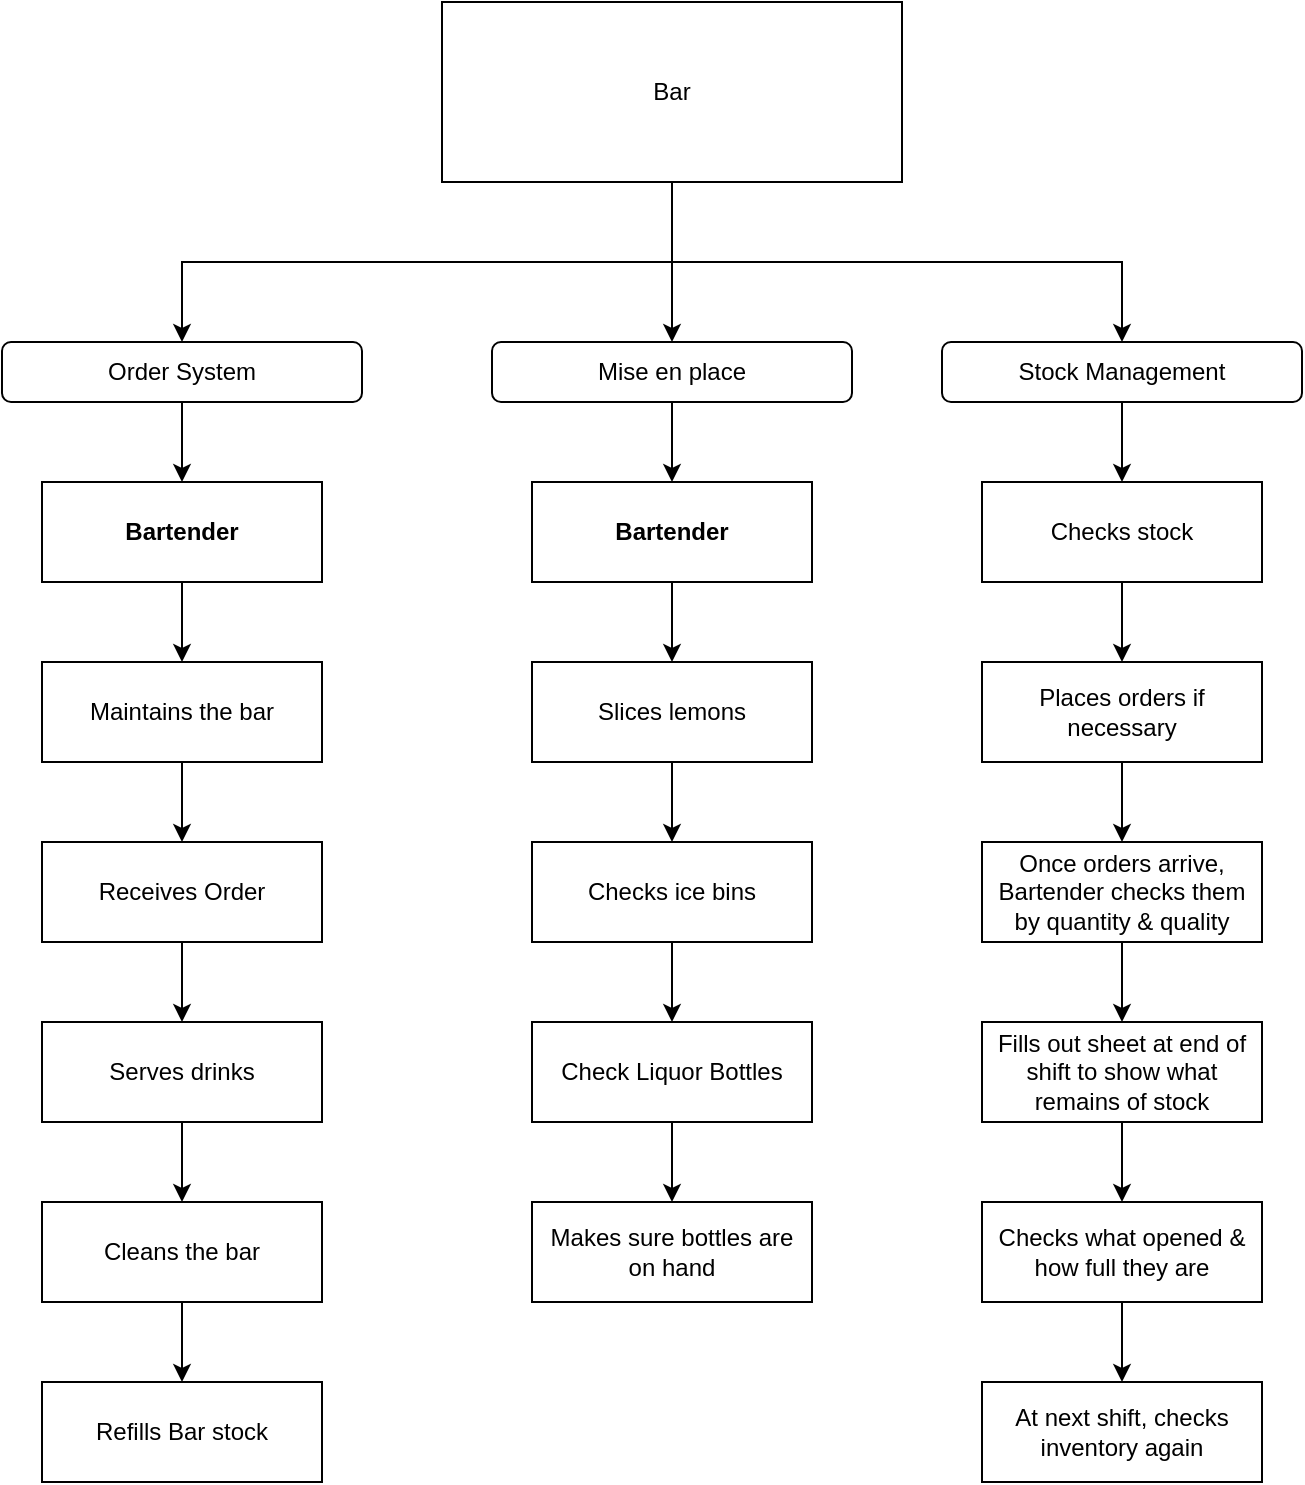 <mxfile version="24.3.1" type="google">
  <diagram name="Page-1" id="UvFftwQ7RrltCVslt714">
    <mxGraphModel grid="1" page="1" gridSize="10" guides="1" tooltips="1" connect="1" arrows="1" fold="1" pageScale="1" pageWidth="827" pageHeight="1169" math="0" shadow="0">
      <root>
        <mxCell id="0" />
        <mxCell id="1" parent="0" />
        <mxCell id="53Vg5XUb1VYoRWrDqse6-1" style="edgeStyle=orthogonalEdgeStyle;rounded=0;orthogonalLoop=1;jettySize=auto;html=1;exitX=0.5;exitY=1;exitDx=0;exitDy=0;entryX=0.5;entryY=0;entryDx=0;entryDy=0;" edge="1" parent="1" source="QkNuOBEh87EhFsAhZ7_z-1" target="QkNuOBEh87EhFsAhZ7_z-17">
          <mxGeometry relative="1" as="geometry" />
        </mxCell>
        <mxCell id="53Vg5XUb1VYoRWrDqse6-3" style="edgeStyle=orthogonalEdgeStyle;rounded=0;orthogonalLoop=1;jettySize=auto;html=1;exitX=0.5;exitY=1;exitDx=0;exitDy=0;" edge="1" parent="1" source="QkNuOBEh87EhFsAhZ7_z-1" target="QkNuOBEh87EhFsAhZ7_z-19">
          <mxGeometry relative="1" as="geometry" />
        </mxCell>
        <mxCell id="53Vg5XUb1VYoRWrDqse6-5" style="edgeStyle=orthogonalEdgeStyle;rounded=0;orthogonalLoop=1;jettySize=auto;html=1;exitX=0.5;exitY=1;exitDx=0;exitDy=0;entryX=0.5;entryY=0;entryDx=0;entryDy=0;" edge="1" parent="1" source="QkNuOBEh87EhFsAhZ7_z-1" target="QkNuOBEh87EhFsAhZ7_z-18">
          <mxGeometry relative="1" as="geometry" />
        </mxCell>
        <mxCell id="QkNuOBEh87EhFsAhZ7_z-1" value="Bar" style="rounded=0;whiteSpace=wrap;html=1;" vertex="1" parent="1">
          <mxGeometry x="280" y="70" width="230" height="90" as="geometry" />
        </mxCell>
        <mxCell id="QkNuOBEh87EhFsAhZ7_z-5" value="" style="edgeStyle=orthogonalEdgeStyle;rounded=0;orthogonalLoop=1;jettySize=auto;html=1;" edge="1" parent="1" source="QkNuOBEh87EhFsAhZ7_z-2" target="QkNuOBEh87EhFsAhZ7_z-4">
          <mxGeometry relative="1" as="geometry" />
        </mxCell>
        <mxCell id="QkNuOBEh87EhFsAhZ7_z-2" value="&lt;b&gt;Bartender&lt;/b&gt;" style="rounded=0;whiteSpace=wrap;html=1;" vertex="1" parent="1">
          <mxGeometry x="80" y="310" width="140" height="50" as="geometry" />
        </mxCell>
        <mxCell id="QkNuOBEh87EhFsAhZ7_z-9" value="" style="edgeStyle=orthogonalEdgeStyle;rounded=0;orthogonalLoop=1;jettySize=auto;html=1;" edge="1" parent="1" source="QkNuOBEh87EhFsAhZ7_z-4" target="QkNuOBEh87EhFsAhZ7_z-8">
          <mxGeometry relative="1" as="geometry" />
        </mxCell>
        <mxCell id="QkNuOBEh87EhFsAhZ7_z-4" value="Maintains the bar" style="rounded=0;whiteSpace=wrap;html=1;" vertex="1" parent="1">
          <mxGeometry x="80" y="400" width="140" height="50" as="geometry" />
        </mxCell>
        <mxCell id="53Vg5XUb1VYoRWrDqse6-20" value="" style="edgeStyle=orthogonalEdgeStyle;rounded=0;orthogonalLoop=1;jettySize=auto;html=1;" edge="1" parent="1" source="QkNuOBEh87EhFsAhZ7_z-8" target="53Vg5XUb1VYoRWrDqse6-19">
          <mxGeometry relative="1" as="geometry" />
        </mxCell>
        <mxCell id="QkNuOBEh87EhFsAhZ7_z-8" value="Receives Order" style="rounded=0;whiteSpace=wrap;html=1;" vertex="1" parent="1">
          <mxGeometry x="80" y="490" width="140" height="50" as="geometry" />
        </mxCell>
        <mxCell id="QkNuOBEh87EhFsAhZ7_z-20" style="edgeStyle=orthogonalEdgeStyle;rounded=0;orthogonalLoop=1;jettySize=auto;html=1;exitX=0.5;exitY=1;exitDx=0;exitDy=0;" edge="1" parent="1" source="QkNuOBEh87EhFsAhZ7_z-17" target="QkNuOBEh87EhFsAhZ7_z-2">
          <mxGeometry relative="1" as="geometry" />
        </mxCell>
        <mxCell id="QkNuOBEh87EhFsAhZ7_z-17" value="Order System" style="rounded=1;whiteSpace=wrap;html=1;" vertex="1" parent="1">
          <mxGeometry x="60" y="240" width="180" height="30" as="geometry" />
        </mxCell>
        <mxCell id="53Vg5XUb1VYoRWrDqse6-6" style="edgeStyle=orthogonalEdgeStyle;rounded=0;orthogonalLoop=1;jettySize=auto;html=1;exitX=0.5;exitY=1;exitDx=0;exitDy=0;entryX=0.5;entryY=0;entryDx=0;entryDy=0;" edge="1" parent="1" source="QkNuOBEh87EhFsAhZ7_z-18" target="QkNuOBEh87EhFsAhZ7_z-21">
          <mxGeometry relative="1" as="geometry" />
        </mxCell>
        <mxCell id="QkNuOBEh87EhFsAhZ7_z-18" value="Mise en place" style="rounded=1;whiteSpace=wrap;html=1;" vertex="1" parent="1">
          <mxGeometry x="305" y="240" width="180" height="30" as="geometry" />
        </mxCell>
        <mxCell id="53Vg5XUb1VYoRWrDqse6-18" style="edgeStyle=orthogonalEdgeStyle;rounded=0;orthogonalLoop=1;jettySize=auto;html=1;exitX=0.5;exitY=1;exitDx=0;exitDy=0;entryX=0.5;entryY=0;entryDx=0;entryDy=0;" edge="1" parent="1" source="QkNuOBEh87EhFsAhZ7_z-19" target="53Vg5XUb1VYoRWrDqse6-17">
          <mxGeometry relative="1" as="geometry" />
        </mxCell>
        <mxCell id="QkNuOBEh87EhFsAhZ7_z-19" value="Stock Management" style="rounded=1;whiteSpace=wrap;html=1;" vertex="1" parent="1">
          <mxGeometry x="530" y="240" width="180" height="30" as="geometry" />
        </mxCell>
        <mxCell id="53Vg5XUb1VYoRWrDqse6-8" value="" style="edgeStyle=orthogonalEdgeStyle;rounded=0;orthogonalLoop=1;jettySize=auto;html=1;" edge="1" parent="1" source="QkNuOBEh87EhFsAhZ7_z-21" target="53Vg5XUb1VYoRWrDqse6-7">
          <mxGeometry relative="1" as="geometry" />
        </mxCell>
        <mxCell id="QkNuOBEh87EhFsAhZ7_z-21" value="&lt;b&gt;Bartender&lt;/b&gt;" style="rounded=0;whiteSpace=wrap;html=1;" vertex="1" parent="1">
          <mxGeometry x="325" y="310" width="140" height="50" as="geometry" />
        </mxCell>
        <mxCell id="53Vg5XUb1VYoRWrDqse6-10" value="" style="edgeStyle=orthogonalEdgeStyle;rounded=0;orthogonalLoop=1;jettySize=auto;html=1;" edge="1" parent="1" source="53Vg5XUb1VYoRWrDqse6-7" target="53Vg5XUb1VYoRWrDqse6-9">
          <mxGeometry relative="1" as="geometry" />
        </mxCell>
        <mxCell id="53Vg5XUb1VYoRWrDqse6-7" value="Slices lemons" style="rounded=0;whiteSpace=wrap;html=1;" vertex="1" parent="1">
          <mxGeometry x="325" y="400" width="140" height="50" as="geometry" />
        </mxCell>
        <mxCell id="53Vg5XUb1VYoRWrDqse6-12" value="" style="edgeStyle=orthogonalEdgeStyle;rounded=0;orthogonalLoop=1;jettySize=auto;html=1;" edge="1" parent="1" source="53Vg5XUb1VYoRWrDqse6-9" target="53Vg5XUb1VYoRWrDqse6-11">
          <mxGeometry relative="1" as="geometry" />
        </mxCell>
        <mxCell id="53Vg5XUb1VYoRWrDqse6-9" value="Checks ice bins" style="rounded=0;whiteSpace=wrap;html=1;" vertex="1" parent="1">
          <mxGeometry x="325" y="490" width="140" height="50" as="geometry" />
        </mxCell>
        <mxCell id="53Vg5XUb1VYoRWrDqse6-37" value="" style="edgeStyle=orthogonalEdgeStyle;rounded=0;orthogonalLoop=1;jettySize=auto;html=1;" edge="1" parent="1" source="53Vg5XUb1VYoRWrDqse6-11" target="53Vg5XUb1VYoRWrDqse6-36">
          <mxGeometry relative="1" as="geometry" />
        </mxCell>
        <mxCell id="53Vg5XUb1VYoRWrDqse6-11" value="Check Liquor Bottles" style="rounded=0;whiteSpace=wrap;html=1;" vertex="1" parent="1">
          <mxGeometry x="325" y="580" width="140" height="50" as="geometry" />
        </mxCell>
        <mxCell id="53Vg5XUb1VYoRWrDqse6-23" value="" style="edgeStyle=orthogonalEdgeStyle;rounded=0;orthogonalLoop=1;jettySize=auto;html=1;" edge="1" parent="1" source="53Vg5XUb1VYoRWrDqse6-17" target="53Vg5XUb1VYoRWrDqse6-22">
          <mxGeometry relative="1" as="geometry" />
        </mxCell>
        <mxCell id="53Vg5XUb1VYoRWrDqse6-17" value="Checks stock" style="rounded=0;whiteSpace=wrap;html=1;" vertex="1" parent="1">
          <mxGeometry x="550" y="310" width="140" height="50" as="geometry" />
        </mxCell>
        <mxCell id="53Vg5XUb1VYoRWrDqse6-33" value="" style="edgeStyle=orthogonalEdgeStyle;rounded=0;orthogonalLoop=1;jettySize=auto;html=1;" edge="1" parent="1" source="53Vg5XUb1VYoRWrDqse6-19" target="53Vg5XUb1VYoRWrDqse6-32">
          <mxGeometry relative="1" as="geometry" />
        </mxCell>
        <mxCell id="53Vg5XUb1VYoRWrDqse6-19" value="Serves drinks" style="whiteSpace=wrap;html=1;rounded=0;" vertex="1" parent="1">
          <mxGeometry x="80" y="580" width="140" height="50" as="geometry" />
        </mxCell>
        <mxCell id="53Vg5XUb1VYoRWrDqse6-25" value="" style="edgeStyle=orthogonalEdgeStyle;rounded=0;orthogonalLoop=1;jettySize=auto;html=1;" edge="1" parent="1" source="53Vg5XUb1VYoRWrDqse6-22" target="53Vg5XUb1VYoRWrDqse6-24">
          <mxGeometry relative="1" as="geometry" />
        </mxCell>
        <mxCell id="53Vg5XUb1VYoRWrDqse6-22" value="Places orders if necessary" style="rounded=0;whiteSpace=wrap;html=1;" vertex="1" parent="1">
          <mxGeometry x="550" y="400" width="140" height="50" as="geometry" />
        </mxCell>
        <mxCell id="53Vg5XUb1VYoRWrDqse6-27" value="" style="edgeStyle=orthogonalEdgeStyle;rounded=0;orthogonalLoop=1;jettySize=auto;html=1;" edge="1" parent="1" source="53Vg5XUb1VYoRWrDqse6-24" target="53Vg5XUb1VYoRWrDqse6-26">
          <mxGeometry relative="1" as="geometry" />
        </mxCell>
        <mxCell id="53Vg5XUb1VYoRWrDqse6-24" value="Once orders arrive, Bartender checks them by quantity &amp;amp; quality" style="rounded=0;whiteSpace=wrap;html=1;" vertex="1" parent="1">
          <mxGeometry x="550" y="490" width="140" height="50" as="geometry" />
        </mxCell>
        <mxCell id="53Vg5XUb1VYoRWrDqse6-29" value="" style="edgeStyle=orthogonalEdgeStyle;rounded=0;orthogonalLoop=1;jettySize=auto;html=1;" edge="1" parent="1" source="53Vg5XUb1VYoRWrDqse6-26" target="53Vg5XUb1VYoRWrDqse6-28">
          <mxGeometry relative="1" as="geometry" />
        </mxCell>
        <mxCell id="53Vg5XUb1VYoRWrDqse6-26" value="Fills out sheet at end of shift to show what remains of stock" style="rounded=0;whiteSpace=wrap;html=1;" vertex="1" parent="1">
          <mxGeometry x="550" y="580" width="140" height="50" as="geometry" />
        </mxCell>
        <mxCell id="53Vg5XUb1VYoRWrDqse6-31" value="" style="edgeStyle=orthogonalEdgeStyle;rounded=0;orthogonalLoop=1;jettySize=auto;html=1;" edge="1" parent="1" source="53Vg5XUb1VYoRWrDqse6-28" target="53Vg5XUb1VYoRWrDqse6-30">
          <mxGeometry relative="1" as="geometry" />
        </mxCell>
        <mxCell id="53Vg5XUb1VYoRWrDqse6-28" value="Checks what opened &amp;amp; how full they are" style="rounded=0;whiteSpace=wrap;html=1;" vertex="1" parent="1">
          <mxGeometry x="550" y="670" width="140" height="50" as="geometry" />
        </mxCell>
        <mxCell id="53Vg5XUb1VYoRWrDqse6-30" value="At next shift, checks inventory again" style="rounded=0;whiteSpace=wrap;html=1;" vertex="1" parent="1">
          <mxGeometry x="550" y="760" width="140" height="50" as="geometry" />
        </mxCell>
        <mxCell id="53Vg5XUb1VYoRWrDqse6-35" value="" style="edgeStyle=orthogonalEdgeStyle;rounded=0;orthogonalLoop=1;jettySize=auto;html=1;" edge="1" parent="1" source="53Vg5XUb1VYoRWrDqse6-32" target="53Vg5XUb1VYoRWrDqse6-34">
          <mxGeometry relative="1" as="geometry" />
        </mxCell>
        <mxCell id="53Vg5XUb1VYoRWrDqse6-32" value="Cleans the bar" style="whiteSpace=wrap;html=1;rounded=0;" vertex="1" parent="1">
          <mxGeometry x="80" y="670" width="140" height="50" as="geometry" />
        </mxCell>
        <mxCell id="53Vg5XUb1VYoRWrDqse6-34" value="Refills Bar stock" style="whiteSpace=wrap;html=1;rounded=0;" vertex="1" parent="1">
          <mxGeometry x="80" y="760" width="140" height="50" as="geometry" />
        </mxCell>
        <mxCell id="53Vg5XUb1VYoRWrDqse6-36" value="Makes sure bottles are on hand" style="rounded=0;whiteSpace=wrap;html=1;" vertex="1" parent="1">
          <mxGeometry x="325" y="670" width="140" height="50" as="geometry" />
        </mxCell>
      </root>
    </mxGraphModel>
  </diagram>
</mxfile>
